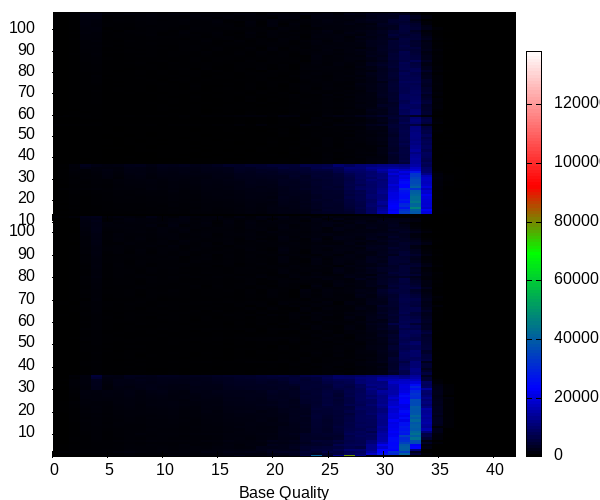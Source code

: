 
            set terminal png size 600,500 truecolor
            set output "NA20538-plots/quals-hm.png"
            unset key
            unset colorbox
            set palette defined (0 0 0 0, 1 0 0 1, 3 0 1 0, 4 1 0 0, 6 1 1 1)
            set cbrange [0:138027]
            set yrange  [0:108]
            set xrange  [0:42]
            set view map
            set multiplot
            set rmargin 0
            set lmargin 0
            set tmargin 0
            set bmargin 0
             set origin 0,0.46
 set size 0.95,0.6
            set obj 1 rectangle behind from first 0,0 to first 42,108
            set obj 1 fillstyle solid 1.0 fillcolor rgbcolor "black"
            set ylabel "Cycle (fwd reads)" offset character -1,0
            unset ytics
            set ytics ("10" 10,"20" 20,"30" 30,"40" 40,"50" 50,"60" 60,"70" 70,"80" 80,"90" 90,"100" 100)
            unset xtics
            set title "NA20538.sorted.bam.bchk" noenhanced
            splot '-' matrix with image
        	0	0	0	0	2	3	10	17	0	0	32	68	71	39	54	143	324	743	731	943	495	731	1376	2456	2292	3496	3038	3975	12869	1931	138027	462	75	0	0	8	0	0	0	0	0	0
	0	0	1	0	4	6	8	17	17	57	84	145	199	226	312	444	708	701	1035	1054	1315	1588	1750	2801	2967	3519	4904	7605	14425	21636	41927	38855	24581	1472	41	6	1	0	0	0	0	0
	0	0	1	1	6	9	13	16	32	55	90	122	192	252	268	440	706	726	947	1063	1339	1362	1811	2512	3406	3119	2934	4973	10153	17190	22196	40589	39470	18137	227	54	0	0	0	0	0	0
	0	0	1	3	6	5	16	14	20	75	75	116	171	214	273	457	620	681	886	1107	1160	1437	1601	2476	3121	2948	2974	5142	8443	13158	23636	30889	46557	25571	388	148	3	19	0	0	0	0
	0	9	10	16	10	8	23	36	35	68	109	143	241	274	335	556	719	807	1065	1193	1428	1397	1653	2629	2989	3050	3334	5425	8657	14062	23349	25421	43084	24170	7867	146	63	28	1	0	1	0
	0	2	0	5	1	8	12	19	29	41	81	118	167	205	295	377	577	688	881	1026	1214	1419	1423	2274	2727	3011	2825	4983	6123	12731	19572	26964	42283	36787	5242	168	112	20	0	0	1	0
	0	0	0	1	1	0	6	17	23	29	89	118	152	271	243	401	555	619	795	1085	1213	1298	1476	1955	2885	3072	2837	4229	6187	11028	18966	28041	38355	38302	9681	100	125	109	90	26	31	0
	0	0	0	2	1	0	12	14	15	19	73	99	136	239	254	330	497	685	671	1070	1208	1347	1430	1810	2669	2919	3318	3221	6232	9592	18925	24788	33908	41303	17302	118	136	43	22	2	1	0
	0	1	0	1	3	1	8	21	29	34	82	121	132	201	285	320	528	620	701	1178	1193	1269	1611	2040	2783	2969	3316	4447	6960	11280	19744	26295	39060	35816	10977	147	94	83	24	8	29	0
	0	0	0	1	1	0	1	16	21	42	69	117	176	224	325	315	448	634	792	913	1290	1542	1508	1822	2979	3128	3368	4517	6364	10791	16739	25899	35233	38079	16695	117	143	80	21	1	0	0
	0	0	0	1	3	0	4	17	25	30	47	141	168	178	360	331	497	573	858	906	1218	1783	1534	1804	3121	3148	2976	4534	6357	8826	16563	24960	32949	42080	17910	179	95	141	70	24	0	0
	0	0	0	2	0	1	5	14	31	45	87	91	149	206	286	470	416	667	884	763	1321	1729	1511	1729	3245	3097	3371	4569	6347	9031	16024	24383	35777	39595	18164	115	115	115	38	18	0	0
	0	38	147	114	275	279	308	373	376	332	420	522	418	523	671	662	680	836	987	888	1193	1538	1557	1549	3030	2889	3083	4172	6212	8149	13650	23192	31360	45091	18515	106	114	86	52	19	5	0
	0	30	173	128	273	306	358	410	368	392	420	573	414	565	723	610	723	921	1056	890	1321	1655	1642	1732	2888	3125	3396	4152	6076	9154	14077	23745	30867	43240	17664	122	119	77	26	0	0	0
	0	55	215	178	244	293	346	392	409	431	442	575	424	608	693	629	733	899	1139	918	1385	1636	1617	1765	2906	3281	3406	3892	5984	8973	14922	22863	33206	38628	19897	233	126	51	14	2	1	0
	0	45	183	162	246	320	387	419	401	468	417	638	458	600	787	660	709	926	1115	985	1340	1668	1603	1935	2401	3566	3447	4362	5985	8772	13833	21626	31571	39974	21887	295	167	34	17	0	2	0
	0	47	232	153	306	319	410	417	460	476	538	572	499	532	827	746	772	979	1199	1024	1419	1567	1808	2054	3006	3286	3424	4766	6569	8924	13113	22663	26233	46665	17796	292	142	115	47	12	2	0
	0	62	225	195	270	334	474	414	458	551	494	739	532	648	836	769	885	937	1269	1068	1371	1792	1829	2296	2956	3634	3390	5016	6044	9739	11294	22890	30153	41166	19171	256	64	50	55	68	17	0
	0	38	258	164	318	391	435	470	482	505	548	731	506	633	779	816	888	978	1264	1111	1279	1988	1934	2037	2866	3565	3551	5235	6338	9458	13054	22407	29249	40912	18668	274	98	82	53	24	24	0
	0	64	276	174	316	369	538	501	547	541	628	644	637	750	864	831	923	1078	1244	1299	1193	2072	1838	2360	3031	3504	3715	5396	6447	8785	13368	21859	25044	44174	18904	223	88	119	55	12	0	0
	0	70	275	219	368	412	502	555	541	608	649	782	625	665	934	1031	993	1150	1328	1375	1508	2142	1982	2178	3493	3383	3992	5428	6902	8682	11689	21148	26804	42344	19103	288	104	99	43	13	4	0
	0	64	259	212	378	464	540	616	554	637	644	822	739	679	971	1066	1135	1245	1495	1414	1304	2373	2041	2224	3091	3723	3597	6175	6947	9629	11280	20499	24642	42423	19798	418	112	79	63	44	15	0
	0	74	294	265	383	454	620	575	592	680	683	842	727	699	1040	1199	1057	1243	1546	1566	1489	2100	2340	2279	3194	3700	3728	5536	6672	9885	11215	20171	24804	41061	21093	382	125	88	9	1	0	0
	0	96	320	242	477	454	628	599	706	681	728	912	703	815	1104	1153	1129	1311	1505	1496	1483	2241	2386	2445	3578	3759	3912	6110	7174	8980	12551	20330	25481	39902	18362	482	102	56	18	0	0	0
	0	98	378	281	492	511	662	660	733	778	733	1078	763	831	1204	1168	1196	1329	1599	1689	1612	2176	2391	2555	3516	3681	3899	5838	6702	9245	12189	19153	26427	39365	18916	262	54	82	44	52	69	0
	0	383	421	513	752	568	783	826	763	1054	873	1032	822	1022	1281	1134	1366	1664	1639	1807	1747	2262	2652	3202	3569	4150	4448	6517	8649	9465	11604	18616	29485	31893	16454	818	129	31	16	0	1	0
	0	100	355	354	516	446	743	809	872	978	826	1038	875	952	1277	1277	1254	1621	1936	1649	1869	2292	2518	2803	3492	4300	3846	6234	8267	9067	10848	17868	23043	39517	19586	704	131	94	32	22	0	0
	0	129	365	433	563	489	738	894	909	993	897	1088	893	1041	1337	1293	1452	1598	1963	1941	1919	2682	2702	2909	3822	4045	4428	6676	7158	9129	10927	19531	23014	37253	17709	965	301	93	58	45	29	0
	0	148	486	390	636	533	831	975	959	1082	947	1126	958	1194	1442	1398	1513	1661	2161	1961	2034	2805	2589	3079	3856	4120	4592	6374	8225	9346	10821	17349	24653	36074	16936	918	137	61	25	5	11	0
	0	206	443	470	664	516	927	956	1061	1148	999	1271	1054	1152	1468	1464	1696	1851	2151	2054	2261	2889	2796	3309	3604	4090	4600	6037	7880	10551	10185	17578	22034	36022	17519	1016	325	40	41	50	33	0
	0	147	354	588	677	1112	572	1141	1294	925	1212	1238	1232	1207	1273	1661	1543	2189	2260	2319	2504	2619	3264	3201	4191	4415	4767	6207	8517	9000	11501	17731	19767	34589	17470	1223	359	96	33	2	11	0
	0	163	494	510	715	1181	766	1192	1352	1008	1325	1330	1391	1392	1362	1680	1755	2270	2383	2540	2639	2693	3592	3088	4469	4268	5055	6712	8334	10197	10978	16633	20763	32582	16044	1034	388	78	32	5	18	0
	0	195	585	573	807	1264	796	1331	1499	1056	1430	1398	1493	1517	1510	1742	1844	2368	2477	2694	2880	3277	3430	3751	4371	4400	5127	7244	8528	9789	11089	19535	18300	32531	12191	1104	180	70	25	10	0	0
	0	199	620	623	892	1247	871	1497	1424	1227	1493	1479	1709	1482	1842	1818	2087	2828	2542	3153	2873	3663	3621	4214	4602	4697	6538	8505	9080	9847	13275	16980	20555	26582	9719	428	38	57	44	42	18	0
	0	208	817	630	1052	1465	1054	1553	1573	1256	1713	1646	1711	1594	1945	1971	2197	2992	2784	3038	3336	3901	4105	4405	5415	5479	6945	9487	9602	11603	14945	18590	16947	18828	9353	68	67	61	42	20	13	0
	0	54	710	1689	1102	1127	964	1689	1565	1223	1863	1713	1811	1751	1941	2139	2206	3238	2957	3825	3814	4924	4419	4707	6462	7353	7589	10574	10359	12859	13317	14236	13665	17357	8949	49	74	76	45	6	10	0
	0	180	905	2473	1686	1378	1490	2095	2235	1598	2254	2189	2552	2101	2227	2828	3710	3426	4116	4056	4804	4801	4667	6552	6329	6683	9771	8309	10124	10757	11857	12252	11684	14891	7245	81	46	36	16	2	5	0
	0	7	9	39	38	32	22	40	30	38	40	48	18	42	61	61	29	56	68	117	32	157	87	215	248	579	269	499	483	984	1409	3315	5074	13718	8061	86	69	35	7	1	2	0
	0	7	5	46	38	27	35	33	36	40	41	25	31	52	59	62	31	51	84	103	47	153	73	300	240	569	329	600	429	1027	1433	3407	6255	13616	6605	52	41	33	52	18	40	0
	0	4	9	38	51	40	35	24	38	41	34	45	21	47	50	70	38	34	116	82	74	177	74	290	239	671	200	565	525	1154	1266	3353	5380	14063	7064	84	63	36	19	11	0	0
	0	0	13	47	54	35	29	49	36	29	51	57	55	24	45	52	91	60	51	62	130	61	200	157	227	500	353	328	801	1002	1203	3349	5671	13349	7748	34	50	44	20	23	35	0
	0	0	16	60	54	34	31	39	30	36	57	59	42	21	69	28	91	37	58	115	137	62	205	120	231	616	320	539	644	646	1356	3529	5542	13038	8071	30	74	48	27	13	0	0
	0	0	18	52	57	41	28	41	38	20	51	65	48	25	65	68	61	62	69	115	133	41	242	185	263	513	284	406	842	881	1590	4326	5730	11328	8297	61	30	26	6	3	14	0
	0	9	19	50	54	32	41	27	62	50	48	56	55	74	22	122	35	85	36	136	64	96	221	194	316	490	536	475	731	665	1519	3309	5780	13620	6888	47	52	55	27	9	18	0
	0	9	22	58	79	51	54	31	56	41	56	58	48	34	51	61	47	70	64	145	67	70	259	154	459	466	355	644	676	698	1681	3401	5526	12354	8059	44	32	22	59	39	25	0
	0	0	18	59	100	36	44	40	57	34	74	54	57	50	43	81	50	80	69	57	187	85	167	247	241	650	243	643	502	723	980	3712	6130	12379	7984	59	57	68	41	16	8	0
	0	0	24	82	90	53	35	63	57	52	45	52	73	25	72	68	107	31	91	44	178	98	85	388	271	649	260	657	538	1005	1550	3886	6822	11266	7200	42	33	40	37	33	23	0
	0	10	8	77	86	58	37	46	39	60	48	95	51	25	95	64	112	41	92	52	234	110	141	287	277	593	318	717	687	978	1359	3690	5851	11793	7794	55	37	37	24	17	30	0
	0	16	24	85	64	55	36	53	43	62	43	99	51	49	73	41	147	59	103	67	213	91	91	380	276	636	327	557	832	1137	1717	3875	6380	11035	7197	79	58	40	16	2	16	0
	0	7	20	90	97	45	41	53	56	67	63	89	45	62	64	53	126	53	93	106	183	122	124	304	316	591	338	744	787	1296	1733	3866	6640	11372	6341	37	36	18	29	6	12	0
	0	0	31	58	126	40	61	28	74	28	73	68	47	109	39	79	84	81	98	98	96	234	136	240	489	363	480	346	919	983	1467	3262	6403	11581	7729	37	56	45	30	7	0	0
	0	12	18	97	99	55	56	56	62	42	58	67	85	55	63	63	96	142	73	95	53	325	125	234	469	471	487	641	812	1181	1756	3719	6606	11452	6247	144	43	22	24	4	16	0
	0	24	8	88	101	70	44	67	60	78	70	69	112	22	105	77	167	51	131	45	177	240	127	277	383	432	558	364	937	1187	1387	4052	6772	10832	6502	423	44	23	10	7	2	0
	6	16	25	106	132	63	19	67	57	85	80	60	84	30	117	99	144	55	131	81	97	364	92	288	406	471	579	692	753	1601	1534	4031	6211	11309	5949	146	55	34	32	15	9	0
	5	10	25	92	131	79	37	95	99	78	56	73	130	54	134	61	194	57	140	71	301	167	138	438	342	719	497	534	759	1547	1487	4711	6142	11051	5482	142	16	9	13	2	7	0
	294	202	140	236	235	96	179	204	152	240	135	292	268	276	200	379	232	671	284	879	314	385	380	1176	818	447	1082	1206	1337	2411	3172	4710	5846	5620	1587	14	14	11	1	0	0	0
	15	22	27	130	148	74	70	88	73	69	82	116	123	46	80	112	72	181	62	137	94	311	249	215	688	419	595	560	953	1373	1616	3837	7377	9653	5586	792	41	12	6	10	11	0
	26	11	27	132	134	82	63	79	76	46	102	89	126	66	76	94	92	171	64	195	63	253	372	142	542	605	300	843	745	1256	2286	3602	6129	10416	6204	487	43	32	15	13	26	0
	20	13	45	139	159	74	55	103	84	91	89	82	140	77	129	89	50	204	64	166	102	375	221	187	703	346	584	675	829	1711	1863	4534	6516	9661	5553	286	37	20	25	11	13	0
	298	300	166	266	225	107	184	260	199	251	238	139	345	165	459	382	539	713	862	936	466	1293	1076	293	388	1067	1607	1267	2264	2782	3757	4042	4714	3102	971	2	0	0	0	0	0	0
	23	0	62	141	185	58	94	91	80	101	101	138	78	149	88	159	134	56	239	80	248	174	434	307	397	744	386	727	697	1468	2000	3408	8197	10104	4418	230	32	30	30	13	24	0
	26	2	59	121	192	65	112	103	105	55	132	119	98	184	44	75	174	69	227	146	194	119	344	405	385	632	474	788	752	1697	2155	3798	7777	9824	4408	175	17	18	22	15	18	0
	25	1	42	138	192	63	108	92	92	66	146	125	86	154	25	119	197	114	217	150	176	161	335	411	434	589	562	851	735	2091	2025	3691	7707	9675	4006	422	34	27	12	23	6	0
	34	0	52	157	200	87	104	86	89	55	153	153	64	142	79	143	136	176	197	155	212	227	325	395	463	544	477	561	1072	1545	2428	3794	8733	8243	3990	826	13	14	1	0	0	0
	33	0	47	183	190	90	89	110	116	71	148	122	119	149	112	109	166	192	205	126	216	218	401	340	476	601	549	744	1232	1270	3222	3425	8377	8359	3498	763	15	17	7	8	10	0
	30	1	61	140	232	69	87	95	123	149	75	141	133	83	174	74	130	222	99	262	130	185	307	525	351	616	521	732	889	1386	2146	3181	7386	9553	5245	558	24	8	2	0	0	0
	33	0	53	162	235	56	90	119	97	105	111	157	92	188	76	125	201	80	319	128	231	169	361	438	412	642	455	633	1192	1288	2333	4029	7066	8928	4766	715	20	15	4	1	0	0
	38	0	54	189	255	89	105	108	110	104	151	172	94	214	90	113	224	89	290	109	277	148	354	411	439	725	479	818	1072	1350	2159	3863	7995	8588	3999	770	41	22	3	8	6	0
	31	2	67	178	285	114	120	124	77	105	198	131	88	247	90	155	195	63	319	142	202	268	486	327	481	669	696	580	1193	1327	2676	4055	8129	8525	3513	248	7	7	5	0	0	0
	35	1	73	200	262	105	124	95	123	116	187	191	85	186	104	199	184	180	202	184	280	231	531	394	352	914	491	902	1069	1409	3007	3877	8146	8037	2972	621	26	10	11	8	1	0
	29	0	72	159	311	75	106	136	116	140	105	168	172	100	165	127	150	240	98	364	154	333	133	433	646	426	696	611	963	1379	2738	3839	7104	8408	4573	827	10	11	8	0	0	0
	50	1	87	192	338	69	153	110	161	119	169	184	147	187	85	167	206	158	217	256	233	159	299	570	586	564	507	781	839	1856	2640	4429	7048	8188	3835	485	15	21	13	1	0	0
	48	0	63	272	302	97	144	140	146	116	204	186	124	271	85	172	252	168	330	119	289	142	404	607	380	809	668	580	1122	1736	2570	4323	7111	7711	3801	614	11	4	2	2	0	0
	49	0	77	262	303	116	132	142	164	133	195	169	113	318	91	120	212	181	357	154	323	94	485	636	543	681	541	734	1304	1795	2667	4516	7406	7474	2983	589	24	18	10	4	10	0
	54	1	66	301	321	117	162	140	178	162	226	166	115	295	140	182	256	138	340	149	317	224	465	515	554	842	507	524	1495	1721	2712	4444	7273	6971	3221	781	24	19	5	2	0	0
	55	0	57	249	426	123	105	155	189	151	165	128	214	201	198	217	149	157	282	214	330	361	146	469	595	762	635	502	1005	1522	1861	4246	8011	7883	3708	619	19	9	5	2	0	0
	57	1	97	232	411	121	156	154	200	230	97	236	240	183	226	161	147	298	256	361	248	303	194	558	719	578	911	770	968	1659	3169	3833	7027	7098	3587	603	7	9	9	10	1	0
	60	1	90	278	417	140	146	157	272	176	137	202	233	212	179	277	283	197	289	344	210	298	252	730	609	534	825	677	1328	1639	2928	4227	7326	7232	2563	641	11	1	2	2	0	0
	63	0	90	264	504	117	184	189	220	177	224	261	171	297	118	230	305	157	277	353	356	208	412	715	658	436	805	1007	929	1874	2948	4480	7036	6791	2576	658	24	10	1	0	0	0
	62	1	98	294	389	181	204	161	230	183	228	220	234	282	207	173	259	176	375	345	328	266	290	601	814	638	775	751	1327	2186	2893	4409	7695	6436	2122	273	10	6	3	0	0	0
	66	0	50	326	428	215	100	190	228	169	258	155	241	290	164	364	185	341	296	115	484	331	284	516	635	747	714	853	1164	1130	2737	3959	6253	7694	3666	693	67	10	7	0	0	0
	64	2	127	332	447	158	220	135	204	261	211	256	332	121	475	142	162	383	176	514	187	444	193	706	783	851	781	765	993	1813	2509	3953	7112	7293	2544	463	11	2	0	0	0	0
	67	0	120	344	469	163	223	189	202	240	208	278	315	226	372	187	185	372	333	455	251	421	180	675	703	904	852	560	1428	1608	2894	4742	6943	5997	2411	569	16	18	4	1	0	0
	65	1	115	400	495	190	210	217	263	267	164	287	310	231	351	283	215	320	352	413	284	498	186	654	810	637	1122	747	1090	2487	3483	4396	6879	5739	1620	324	17	3	0	0	0	0
	67	2	117	376	522	221	188	227	318	221	210	355	241	311	327	294	233	320	331	440	426	383	317	572	972	637	1049	788	1185	2409	3035	4288	7373	5347	1695	291	31	5	1	0	0	0
	68	0	86	492	542	145	184	210	240	283	319	179	268	325	187	351	314	212	482	203	460	472	461	174	909	727	855	1061	850	1544	2259	4173	5967	7627	3115	336	42	3	0	0	0	0
	69	0	89	464	572	258	142	277	304	279	258	290	295	355	311	327	321	239	384	377	457	459	340	335	1065	693	772	1200	1221	1816	2722	4690	6412	5634	2170	494	29	5	0	0	0	0
	72	0	89	482	666	193	195	303	317	331	229	373	306	306	337	279	328	363	241	496	476	510	289	303	1140	655	899	1116	1013	2459	2244	4496	6420	5392	2298	504	5	0	0	0	0	0
	72	0	148	437	685	219	222	277	279	318	303	400	337	236	435	242	241	538	261	514	349	526	306	610	1013	952	720	969	1387	2003	2584	4697	6600	5004	1813	397	24	7	0	0	0	0
	81	2	84	529	675	246	239	374	316	328	255	362	317	275	551	242	238	481	273	630	347	537	359	667	941	991	908	1185	1253	2164	2708	4137	6837	4678	1560	348	7	0	0	0	0	0
	322	0	109	578	658	177	221	317	270	386	307	311	437	406	266	498	261	393	467	287	794	394	580	701	737	1200	707	1139	1710	1793	3053	3954	4987	4486	2455	734	30	0	0	0	0	0
	79	2	109	598	662	195	299	306	338	335	394	267	439	427	320	521	294	296	604	147	868	297	673	481	863	997	1182	1188	823	1746	2873	4297	5428	5373	2019	331	46	4	4	0	0	0
	114	0	135	599	727	323	152	402	367	403	281	248	466	425	360	389	392	325	393	350	634	527	518	581	803	1097	980	1059	1249	2291	2868	4362	5940	4051	2002	280	32	0	0	0	0	0
	107	0	114	657	670	275	271	377	397	410	321	368	462	361	466	312	415	429	342	523	666	653	374	539	1067	864	1012	1128	1281	2256	2655	4345	5238	4255	2070	364	71	10	0	0	0	0
	119	0	119	675	835	256	218	417	333	387	367	343	468	398	647	313	296	624	296	563	484	693	317	745	1128	691	1238	946	1569	2367	2740	4520	5421	3895	1494	201	2	0	0	0	0	0
	117	0	157	776	730	308	293	316	387	421	338	366	237	472	548	316	570	337	393	501	339	807	653	460	887	879	1191	945	1264	1925	2639	2793	5612	4992	2648	447	47	10	4	0	0	0
	122	0	125	798	793	254	379	323	383	467	411	416	470	485	260	541	506	253	696	285	743	586	729	239	1142	1091	1289	605	1895	1580	2513	4146	4728	4570	2043	242	17	0	0	0	0	0
	129	0	126	834	855	248	343	380	457	605	297	339	576	533	364	665	314	385	614	440	777	600	565	347	1100	1055	1179	1153	901	2060	2275	5109	4150	4723	1468	156	3	0	0	0	0	0
	122	0	138	957	800	270	346	414	503	571	306	379	705	386	417	683	375	204	867	342	798	573	691	560	885	1258	853	1617	1293	1889	2739	3933	4862	3993	1237	144	15	0	0	0	0	0
	133	0	119	916	964	349	225	519	483	500	457	289	637	523	518	557	375	365	617	569	827	715	477	502	1031	1530	826	1207	1644	1999	2748	4158	5260	3108	766	164	48	0	0	0	0	0
	135	0	156	963	1090	206	338	250	472	535	563	457	343	662	585	468	520	513	504	556	395	937	753	493	650	981	1112	1216	1366	1491	2185	2783	5269	4570	2078	500	28	2	0	0	0	0
	132	0	149	1077	925	408	351	354	581	485	565	539	382	579	524	638	665	274	854	351	1088	425	849	240	1155	1015	1045	1061	1240	1779	2673	2717	5215	4027	1711	36	11	5	0	0	0	0
	141	0	140	1151	900	450	401	366	570	629	525	565	607	521	547	719	505	318	913	251	1130	308	961	573	960	1200	1128	1600	1119	1263	2959	3540	4584	3853	728	0	0	0	0	0	0	0
	150	0	147	1197	979	356	437	447	507	618	561	559	653	533	540	883	392	217	1024	263	1097	539	712	624	1007	1312	1110	1381	1736	2025	2285	4091	4124	2903	702	12	1	1	0	0	0	0
	144	0	158	1170	1000	401	497	484	621	668	416	580	678	580	628	782	378	633	716	410	1068	765	563	717	1022	1420	1178	962	1835	2405	2425	4035	4785	1898	99	3	1	0	0	0	0	0
	151	0	159	1244	1314	268	383	393	593	638	603	474	431	749	790	403	834	481	682	702	205	1122	1029	203	1260	1061	1003	1230	1463	1943	2526	2818	5002	2880	1086	2	0	0	0	0	0	0
	152	0	216	1349	1299	261	507	342	562	855	553	537	400	896	562	756	781	514	745	611	535	992	947	220	1257	1220	1075	1144	1098	2081	2573	2430	4992	2659	1000	4	0	0	0	0	0	0
	148	151	173	1627	1595	752	516	881	684	824	557	902	818	723	790	605	513	1016	958	330	1109	1026	775	1199	1049	1338	704	1898	1518	2320	2236	2821	2425	1115	28	0	1	0	0	0	0	0

end

                set origin 0,0.03
                set size 0.95,0.6
                set ylabel "Cycle (rev reads)" offset character -1,0
                set xlabel "Base Quality"
                unset title
                unset ytics
                set ytics ("10" 10,"20" 20,"30" 30,"40" 40,"50" 50,"60" 60,"70" 70,"80" 80,"90" 90,"100" 100)
                set xrange  [0:42]
                set xtics
                set colorbox vertical user origin first (42+1),0 size screen 0.025,0.812
                set cblabel "Number of bases"
                splot '-' matrix with image
            	0	0	0	0	219	759	532	703	551	536	347	1212	875	730	729	940	1164	2260	1247	1519	2203	1327	2378	5604	40500	3664	12649	78615	11635	58	0	0	0	0	0	0	0	0	0	0	0	0
	0	18	188	297	378	252	394	556	344	564	561	640	728	603	734	847	1131	991	1088	1109	1682	1854	2474	4069	2837	4186	5632	8038	9136	17828	26783	30096	40567	5528	822	1	0	0	0	0	0	0
	0	490	468	639	717	698	1043	1249	971	854	1025	967	1056	939	1553	1352	1852	1714	2064	1729	2833	3264	3088	4877	4245	6414	5693	7255	8305	14498	23251	31587	33646	2613	4	0	3	0	0	0	0	0
	0	83	234	439	459	566	569	768	693	759	938	729	886	940	955	1202	1338	1262	1365	2021	2494	2286	2231	3794	5187	5170	6801	9584	9598	12830	23199	22981	39660	10909	26	0	0	0	0	0	0	0
	0	55	253	388	481	491	580	705	687	731	839	689	804	900	821	1098	1197	1013	1081	1953	1858	2071	2813	3962	4488	4897	5385	6646	6092	12432	18675	24225	39753	23227	1666	0	0	0	0	0	0	0
	0	49	255	365	470	493	583	677	626	777	727	671	898	673	755	903	1269	939	1225	1167	2402	2112	2509	3336	3577	3748	6941	7551	7898	12656	21485	23882	38649	21937	747	4	0	0	0	0	0	0
	0	22	207	342	464	410	462	587	549	674	649	613	657	680	653	848	1121	1066	1143	1169	1609	1749	1956	2676	3626	4154	4562	6769	7147	10425	17184	23769	34571	36242	3330	843	28	0	0	0	0	0
	0	32	278	370	561	470	597	741	684	860	804	773	834	690	1009	977	1422	1194	1157	1437	2331	2008	2390	3261	4642	4362	5617	6521	7244	10300	15095	24667	31677	36788	1163	0	0	0	0	0	0	0
	0	22	235	357	599	386	489	637	542	681	733	621	630	736	678	801	1043	1130	962	1300	1471	1897	1927	3304	3444	3342	4076	6948	7489	8380	14935	24218	30231	43331	4476	868	37	0	0	0	0	0
	0	21	222	390	633	339	570	611	631	675	685	695	544	748	751	771	1071	1121	1093	1239	1348	1981	2091	3205	3601	3798	3803	6493	8203	7906	14460	21966	34058	39701	6666	819	47	0	0	0	0	0
	0	35	169	486	623	342	536	635	861	731	799	827	762	863	976	950	1131	1169	1269	1399	1491	2041	2398	3420	3793	4093	4333	7669	7577	8708	14782	21458	26382	43025	6092	1078	53	0	0	0	0	0
	0	26	208	460	635	386	583	623	650	751	724	719	647	765	829	828	972	1170	1246	1296	1267	2069	1954	2391	4055	3489	4612	6841	8035	6639	13579	22517	27951	41223	10594	2178	44	0	0	0	0	0
	0	22	191	569	624	461	585	666	611	789	740	732	611	710	877	939	1063	1112	1364	1219	1367	1960	2041	2449	3972	3450	4856	6522	7067	8379	12586	21646	26182	38846	15387	2275	36	49	1	0	0	0
	0	16	215	555	624	514	635	663	630	753	770	829	659	799	945	905	1064	1310	1394	1259	1273	1946	2127	2748	4121	3568	5349	6266	7676	7418	13641	21036	27188	39711	13179	532	638	0	0	0	0	0
	0	21	221	571	689	519	682	650	607	813	806	797	735	735	866	1010	1162	1214	1420	1371	1562	1634	2123	2552	4262	3750	4752	6165	7978	8041	12243	21219	25302	39594	13719	2571	598	0	2	0	0	0
	0	40	224	497	732	487	679	714	730	827	826	919	734	738	981	958	1176	1240	1410	1365	1503	1712	2272	2748	4246	3701	4638	6431	7357	7906	12054	20441	25744	38332	14980	2973	639	2	0	0	0	0
	0	23	257	603	683	576	649	796	745	807	839	933	767	715	1000	1052	1263	1342	1394	1586	1378	1978	2442	2559	4298	3644	4709	5946	7842	8056	12055	22232	20727	41336	14232	2846	607	39	0	0	0	0
	0	34	268	571	727	565	731	844	716	860	908	1024	741	784	1098	1061	1336	1396	1482	1548	1466	1887	2536	2473	4572	3864	4885	6104	7891	8491	12481	19458	24550	38855	13349	2790	607	3	0	0	0	0
	0	41	266	591	837	616	715	870	830	803	923	1030	791	871	1122	1088	1375	1523	1430	1568	1687	1917	2424	2970	4685	3984	4585	5860	7875	8150	12612	19777	21185	41009	14313	2083	550	0	0	0	0	0
	0	29	267	637	751	568	816	916	875	904	1004	1078	811	942	1164	1179	1392	1536	1532	1609	1715	1953	2556	2457	4470	4359	4907	5178	7698	9352	12170	20005	22591	38317	13546	3097	575	0	0	0	0	0
	0	49	300	694	871	602	793	932	890	1004	998	1122	831	933	1386	1124	1499	1692	1789	1434	1749	2277	2400	2597	4234	4444	4746	6313	7526	8634	10982	18778	24881	38046	13195	2644	567	0	0	0	0	0
	0	71	309	658	819	663	863	1031	911	1014	1110	1128	888	1014	1292	1244	1584	1610	1741	1861	1734	2266	2542	2707	4664	4406	5046	5593	8505	8595	10826	18399	21282	38520	14645	2856	559	0	0	0	0	0
	0	59	371	758	902	646	878	1107	888	1052	1146	1231	980	1017	1312	1263	1649	1707	1761	1854	2007	2635	2282	3013	4312	4822	4954	5295	8154	8650	12157	20006	20274	39095	11301	2845	572	0	1	0	0	0
	0	66	394	831	854	766	1006	1183	881	1236	1227	1320	1197	1210	1364	1453	1847	1863	1925	2149	2433	2668	2508	3098	4200	5660	4767	6920	7338	9817	13300	18044	20477	36099	9788	2470	597	0	0	0	0	0
	0	71	412	867	857	751	1094	1129	1004	1131	1267	1336	1069	1130	1394	1384	1824	1923	1944	1987	2182	2651	2346	3689	4017	5195	4622	5952	7800	8712	12090	17917	22609	36245	11148	2662	545	0	0	0	0	0
	0	26	260	943	1063	1025	1072	1165	1081	1216	1295	1208	1005	1426	1485	1448	1961	1994	2126	1985	2486	2780	2274	3665	4229	5325	4322	5978	8223	8743	12387	16378	22725	36493	10117	2470	577	0	0	0	0	0
	0	25	285	1065	1054	1059	1052	1283	1049	1243	1387	1158	1250	1321	1634	1563	1911	1929	2189	2098	2773	2648	2671	3948	4142	5170	4901	5971	8160	10336	12007	18456	22019	30296	11826	2071	1006	0	0	0	0	0
	0	31	344	1101	1097	1281	1129	1457	1101	1322	1485	1135	1235	1424	1740	1689	2114	2146	2249	2221	2751	2644	3009	4140	4249	5447	4114	6769	8073	9070	11863	16725	24781	30955	10260	1803	0	0	0	2	0	0
	0	21	380	1187	1108	1223	1153	1560	1157	1445	1599	1232	1199	1540	1750	1889	2095	2204	2213	2256	2990	2706	2945	3787	4425	5554	4324	6336	8147	10383	13207	15138	21945	31853	9190	2308	507	0	0	0	0	0
	0	27	489	1180	1186	1367	1233	1499	1185	1583	1773	1310	1130	1786	1708	2050	2126	2200	2202	2453	3253	2761	3013	4102	4322	5340	4880	6685	7794	10517	14047	15126	20109	29813	9873	2319	515	0	0	0	0	0
	0	45	462	866	2203	785	1386	1416	1497	1991	1673	1537	1558	1904	1918	1837	2461	2545	2785	2913	2778	3215	2698	4487	4282	4977	5822	6361	7664	11876	10397	15146	19691	25415	13730	2100	535	0	0	0	0	0
	0	32	528	911	2174	850	1438	1300	1698	1914	1651	1527	1662	1821	1879	1887	2451	2617	2744	2838	2911	3163	3001	4506	4532	4700	6487	5879	8455	10218	12025	15267	20070	28713	8637	2009	461	0	0	0	0	0
	0	48	626	997	2329	868	1711	1521	1670	1896	1809	1637	1542	2054	2006	2011	2614	2871	2890	2886	3183	3152	3642	4392	4618	5024	6861	6361	8115	11868	11607	15598	19663	24879	7908	1653	446	0	0	0	0	0
	0	34	596	1125	2366	1041	1692	1753	1919	1717	2015	1861	1885	2163	2104	2321	2808	2999	3002	3329	2993	3447	4404	4424	4458	5880	6469	7096	10213	10968	11069	17632	18305	19611	8555	702	0	0	0	0	0	0
	0	135	598	1104	2513	1250	1780	1757	2122	1903	2036	2025	1899	2074	2240	2596	2759	3119	3166	3574	3454	4050	4742	4188	4977	6537	7360	7596	9935	11269	14611	16043	17410	16943	4618	571	1	1	0	0	0	0
	0	18	346	1083	4356	1371	1431	2220	1845	1933	2130	2235	2163	2137	2249	2821	2911	3394	3728	3944	4370	4134	4895	4707	5076	7248	9105	9003	10825	11277	13715	14100	12768	14762	4578	78	0	0	0	0	0	0
	0	25	654	1132	5186	1820	1588	2513	2397	2166	2805	2701	2449	2724	2826	3229	3623	3709	3694	4390	4855	5339	4609	6129	6550	6794	8944	8602	9247	10393	11164	12680	11638	13771	2610	0	0	0	0	0	0	0
	0	0	26	182	357	191	135	185	198	140	128	231	111	135	139	129	106	180	131	149	199	197	345	292	359	640	608	303	724	1006	1469	3304	6600	11056	5670	94	0	0	0	0	0	0
	0	0	27	195	379	165	147	201	232	114	128	174	111	127	135	137	158	158	122	163	247	194	347	306	377	671	312	558	771	932	1555	4210	6679	11719	3968	0	0	0	0	0	0	0
	0	0	24	198	345	224	141	178	188	130	123	219	110	152	187	123	181	150	198	229	162	140	398	260	439	623	650	280	729	1029	1378	3809	8258	11795	2669	0	0	0	0	0	0	0
	14	0	24	157	398	183	142	236	187	143	191	210	144	150	214	104	185	161	216	176	243	175	309	346	300	744	326	586	661	963	1796	3691	7920	10209	4215	0	0	0	0	0	0	0
	25	0	21	226	371	223	143	200	226	158	140	217	153	165	188	151	162	169	205	163	241	198	410	254	500	637	733	496	995	1149	1286	3634	7307	10173	4400	0	0	0	0	0	0	0
	0	24	21	275	435	205	169	290	214	209	208	246	200	228	332	156	237	245	479	407	424	435	326	572	276	579	757	636	998	1442	2243	3924	5839	10386	2302	0	0	0	0	0	0	0
	0	0	13	225	385	174	130	192	234	150	167	203	184	167	147	164	111	232	252	210	91	348	205	467	290	560	512	703	497	1013	1884	4243	7483	8257	5826	0	0	0	0	0	0	0
	0	0	25	200	371	201	159	246	191	166	223	202	122	159	193	130	132	215	169	217	195	291	171	511	386	516	495	466	866	1209	1821	4418	8039	7894	5025	95	0	0	0	0	0	0
	0	0	23	199	392	192	140	229	109	271	153	158	202	89	187	210	130	161	130	217	216	234	242	202	514	391	788	456	848	882	1926	3206	8189	9253	5180	0	0	0	0	0	0	0
	0	0	26	220	412	187	184	239	219	137	191	235	158	106	258	143	128	197	100	242	228	194	233	249	695	487	655	447	957	1096	2042	3227	8608	9211	3911	97	0	0	0	0	0	0
	0	0	31	236	399	261	131	232	243	174	157	216	168	161	180	189	119	217	122	265	221	255	238	459	501	406	849	351	948	1155	2270	3736	7713	9543	3573	0	0	0	0	0	0	0
	0	0	23	240	405	208	210	175	222	182	192	207	158	162	209	164	133	242	234	202	174	411	194	459	473	502	685	583	926	1641	2028	4430	6869	7580	5147	49	0	0	0	0	0	0
	0	0	32	240	388	230	162	241	258	153	203	212	204	152	178	178	166	222	188	294	125	409	166	453	578	422	742	617	799	1655	1988	4294	7200	7697	4873	0	0	0	0	0	0	0
	0	0	34	230	422	164	215	225	210	176	179	230	194	137	160	226	97	256	164	234	296	176	269	314	535	501	449	769	534	1354	1679	3237	8095	9279	4633	46	0	0	0	0	0	0
	0	0	26	218	458	231	142	270	181	206	209	266	182	84	257	163	166	250	178	260	257	154	406	287	664	363	710	613	691	1414	1965	3789	7224	9059	4376	0	0	0	0	0	0	0
	0	39	37	364	452	269	254	245	281	275	178	264	230	259	286	347	150	287	433	555	505	370	671	465	500	756	618	522	1081	1306	2096	4153	6812	6323	4272	64	0	0	0	0	0	0
	0	39	70	344	493	293	280	199	252	309	203	284	185	261	308	345	278	324	417	463	563	602	508	355	469	885	629	248	1162	1629	1929	3585	7345	6248	4215	0	0	0	0	0	0	0
	0	0	28	273	446	238	199	225	216	174	266	219	188	184	191	257	155	241	139	305	241	271	366	377	726	519	881	415	1087	1394	2661	3925	8054	7077	3721	60	0	0	0	0	0	0
	0	0	39	239	475	179	243	188	203	267	214	208	195	215	168	235	194	177	222	191	385	211	171	490	418	653	295	897	900	1432	2154	2999	7618	7655	5540	49	0	0	0	0	0	0
	0	0	34	267	487	202	213	260	168	238	204	234	168	126	243	207	212	125	317	90	389	269	211	520	448	777	351	778	1054	1671	2059	3222	7581	7895	4531	168	0	0	0	0	0	0
	0	33	36	468	507	229	222	261	277	309	346	241	278	245	355	359	281	351	477	222	558	528	536	240	879	520	479	1254	822	1774	2860	4013	6444	6209	3068	38	0	0	0	0	0	0
	0	0	39	273	526	286	170	238	222	215	253	267	226	190	201	279	200	271	158	233	387	180	488	336	904	499	394	1196	820	1764	2476	4073	7831	6819	3265	40	0	0	0	0	0	0
	41	30	0	289	570	311	221	222	321	250	267	267	168	239	276	288	115	385	169	433	222	485	376	749	537	614	717	846	951	2292	2776	6288	6881	4383	2718	22	0	0	0	0	0	0
	45	0	39	347	533	262	243	246	279	307	222	290	257	171	238	283	187	328	270	320	327	269	506	427	368	932	603	632	1232	1594	2109	3737	7402	7144	3570	0	0	0	0	0	0	0
	38	0	36	306	549	250	241	339	236	286	301	356	264	93	344	256	302	243	281	369	367	283	516	409	865	518	553	1031	843	2137	1817	4187	6827	6786	3325	165	0	0	0	0	0	0
	40	0	45	295	577	338	179	346	307	193	350	342	230	172	324	207	293	338	208	452	378	280	679	371	917	583	419	1404	943	2037	2870	3798	6857	5863	2881	203	0	0	0	0	0	0
	4	54	0	393	573	312	266	346	394	319	283	334	268	247	313	300	411	339	442	244	743	422	799	678	812	1029	519	934	1404	1900	2564	4390	5995	5037	2444	207	0	0	0	0	0	0
	32	0	41	375	595	312	200	374	281	239	336	316	334	234	241	282	297	335	170	521	291	308	693	276	1085	689	648	1256	1340	1730	3356	3863	7225	4829	2466	149	0	0	0	0	0	0
	35	0	50	253	723	189	313	276	283	348	328	248	284	337	174	433	220	283	310	331	402	344	301	678	533	756	548	690	1040	1457	2591	3917	6711	6465	3586	282	0	0	0	0	0	0
	35	0	49	369	614	293	304	383	225	360	271	335	292	244	349	233	239	248	502	167	637	307	159	864	485	956	698	696	1680	1363	2814	3485	6501	6724	2713	125	0	0	0	0	0	0
	2	0	52	425	658	336	240	375	359	269	410	322	298	291	309	349	264	476	130	550	372	336	747	462	937	676	765	856	1265	1354	3573	4002	6291	5133	2037	798	0	0	0	0	0	0
	0	52	0	423	634	352	299	408	372	264	402	330	322	358	342	277	303	485	475	539	207	817	441	681	894	1002	268	1315	883	2203	2298	4000	6061	5598	2280	134	0	0	0	0	0	0
	1	50	0	435	672	398	328	353	440	246	397	324	266	356	415	340	411	357	561	443	264	714	624	738	548	1150	267	1316	1051	2099	2041	3944	6506	5629	2019	16	0	0	0	0	0	0
	1	0	65	210	827	203	255	297	399	373	211	313	296	302	292	258	329	233	369	304	401	410	495	351	802	628	852	683	1036	1937	2377	4287	6648	6345	2582	329	19	0	0	0	0	0
	40	0	47	417	694	268	347	324	310	460	311	359	340	309	270	396	265	304	450	343	648	417	186	916	610	1015	800	733	1743	1465	2673	3995	6247	5211	2083	723	0	0	0	0	0	0
	44	0	80	399	705	292	356	408	222	465	334	426	342	259	367	337	329	276	485	361	723	427	213	897	573	1123	758	722	1981	1438	3134	4000	6178	4978	1871	189	27	0	0	0	0	0
	37	0	56	455	696	358	323	441	270	443	417	432	383	250	379	329	354	292	498	248	687	466	209	974	710	1092	844	984	1515	1885	3558	4795	5526	4094	1592	127	0	0	0	0	0	0
	37	0	61	413	722	370	363	419	226	449	350	516	371	277	363	388	415	242	517	245	718	498	194	1143	544	1142	875	1090	1760	1663	3774	5244	5376	3523	1282	149	0	0	0	0	0	0
	41	0	80	328	835	309	378	392	524	325	335	367	404	416	287	456	371	407	251	553	428	529	512	294	896	895	612	1057	1157	1458	2593	4023	5670	5823	2579	134	0	0	0	0	0	0
	30	0	76	333	845	339	405	369	417	414	386	391	362	528	194	579	320	467	352	515	282	753	553	133	1309	412	1315	871	1372	2259	2252	4931	5737	4611	1350	247	10	0	0	0	0	0
	31	0	56	493	786	365	457	463	256	481	448	366	477	340	368	452	335	406	637	260	413	749	575	514	871	513	1467	1129	1336	2102	3363	4387	5122	3962	1556	183	0	0	0	0	0	0
	25	0	73	428	898	330	459	485	312	519	446	467	367	382	398	431	375	375	537	351	369	809	685	750	758	717	1308	935	1340	2118	3204	4064	5605	3584	1493	322	0	0	0	0	0	0
	27	0	77	471	936	287	485	465	327	520	445	545	362	297	453	427	330	452	665	292	625	692	488	920	735	1383	978	834	2480	1644	3068	3936	5953	3050	915	155	0	0	0	0	0	0
	2	0	78	521	1135	342	552	442	649	639	460	636	464	524	482	594	412	611	568	934	593	470	1020	1011	1394	1217	1063	1955	1541	2546	2843	3112	3450	2211	1005	241	2	0	0	0	0	0
	0	0	83	397	1003	349	504	435	527	345	446	450	565	401	337	420	531	341	408	677	399	458	862	629	947	736	758	1599	1455	1121	3160	4011	5117	4514	1478	256	0	0	0	0	0	0
	22	0	87	395	1031	365	518	531	339	555	448	516	391	384	499	442	352	550	550	494	354	957	688	559	1045	509	1439	1132	1722	2254	2354	4859	4663	2915	1353	447	0	0	0	0	0	0
	41	0	64	397	1027	322	538	510	399	635	483	555	422	384	470	472	342	568	546	544	455	968	625	829	723	695	1722	1050	1483	2089	3123	3856	4837	3560	891	94	0	0	0	0	0	0
	27	0	70	477	1072	389	514	496	413	593	508	603	379	388	494	453	378	553	668	427	598	788	785	820	1003	701	1489	1039	1746	2577	3301	3628	4754	2905	633	50	0	0	0	0	0	0
	34	0	96	374	1153	353	587	480	527	394	567	560	512	416	541	272	553	375	565	534	609	576	874	622	826	995	370	1489	1315	1758	2332	3450	4887	4324	1981	418	0	0	0	0	0	0
	35	0	82	476	1098	375	664	354	641	354	564	497	658	412	463	514	624	264	561	703	496	764	674	611	1249	758	1311	923	1579	1815	2805	4240	3562	3858	1546	186	3	0	0	0	0	0
	29	0	76	554	1091	484	543	398	628	506	507	581	405	589	552	460	634	472	589	513	460	1095	625	378	1274	847	1484	1150	1608	2521	2084	4319	4436	2794	788	216	29	0	0	0	0	0
	38	0	95	543	1121	495	582	485	559	545	595	674	348	545	682	360	579	461	650	592	411	1189	583	424	1463	667	1461	1391	1352	2657	2487	4361	4150	2472	592	110	0	0	0	0	0	0
	37	0	76	578	1174	410	560	499	576	622	549	736	269	523	663	399	602	495	711	583	540	1173	654	911	1069	900	1260	1562	1175	2528	2073	4442	3977	2813	532	48	0	0	0	0	0	0
	38	0	85	467	1304	382	474	570	620	565	632	549	696	363	713	288	632	471	697	553	677	624	934	702	523	1232	641	1546	1245	1651	2592	2543	4858	4092	1501	232	27	0	0	0	0	0
	41	0	85	599	1316	411	759	393	715	373	702	514	766	485	585	646	569	448	587	696	517	1141	717	363	1225	1163	1381	985	1648	1502	2470	3564	4564	2868	810	111	0	0	0	0	0	0
	37	0	84	638	1235	634	697	488	779	422	679	754	501	716	551	471	645	461	935	500	398	1401	810	494	1203	835	1499	1478	1431	2299	2295	3223	3618	2668	676	164	0	0	0	0	0	0
	36	0	88	667	1293	634	715	535	636	526	757	785	421	626	676	461	581	630	804	623	449	1229	829	835	1175	960	1318	1426	1109	2572	2415	4141	3524	1758	441	44	0	0	0	0	0	0
	43	0	91	694	1362	576	748	552	595	808	576	949	417	515	773	650	374	683	751	644	694	1003	899	857	1290	1520	1311	1271	1792	2294	2658	2991	3481	1645	206	6	0	0	0	0	0	0
	52	0	0	730	1514	490	482	770	596	663	812	601	788	568	775	341	778	532	726	602	737	809	985	696	1029	796	820	1678	1034	1822	1849	2860	3774	3155	1725	121	8	1	0	0	0	0
	45	0	101	744	1579	425	778	643	732	508	844	503	957	588	549	603	713	491	633	945	594	1114	753	648	1344	916	1189	1457	1605	1342	2405	3438	2859	2646	858	167	3	0	0	0	0	0
	39	0	95	754	1439	514	875	590	861	565	720	904	644	722	634	644	827	407	1029	584	466	1277	871	552	1716	589	1885	1540	1062	2520	2074	2665	3079	2054	444	62	5	10	1	0	0	0
	42	0	90	743	1562	557	852	619	831	664	839	928	562	631	856	547	727	606	922	842	573	1342	739	1045	1277	930	1826	1680	1347	2162	1665	3619	2657	1294	137	6	0	0	0	0	0	0
	42	0	115	882	1526	574	918	713	735	634	859	926	554	754	912	409	774	782	961	645	755	1027	928	937	1272	1663	1162	1509	1675	2033	2506	2685	2556	1200	88	8	0	0	0	0	0	0
	41	0	0	919	1809	426	648	806	906	690	960	694	892	656	777	708	847	605	872	531	1072	924	918	766	1207	803	1012	1321	1470	1501	1866	2180	3265	2533	1035	59	0	0	0	0	0	0
	43	0	0	1068	1894	606	732	857	841	602	958	827	1087	501	725	755	766	631	802	993	502	1062	1021	906	1356	916	1800	1161	1562	1423	1650	3009	2677	1591	391	4	0	0	0	0	0	0
	348	0	0	1092	1855	681	793	862	836	696	1006	1007	906	791	630	776	792	554	1093	876	614	1359	837	875	1487	750	1849	1526	1224	2320	1743	2246	2296	939	60	0	0	0	0	0	0	0
	59	0	131	1301	1770	866	912	775	820	1147	523	1350	513	807	1014	582	884	594	1096	850	789	1282	755	975	1335	1778	1057	1694	1290	1864	1676	2715	1868	644	3	0	0	0	0	0	0	0
	53	0	0	1290	1716	950	747	946	912	827	916	1213	973	710	1135	397	1064	594	1225	798	932	1003	1063	1101	1237	1763	1674	1095	2125	1588	2002	2335	1013	322	0	0	0	0	0	0	0	0
	39	0	0	1398	2042	423	898	1084	877	1010	679	1034	1166	834	875	574	1089	569	1105	623	1050	1036	1016	556	1419	1334	830	1431	1781	1165	2270	2174	1966	1312	59	1	0	0	0	0	0	0
	39	0	0	1565	1761	471	752	1244	952	966	795	1063	1250	661	948	866	910	737	844	1184	577	1299	967	942	1612	786	1861	957	1482	1585	1657	1868	1844	1208	66	0	0	0	0	0	0	0
	633	159	696	1985	2390	947	1292	1022	693	1677	925	634	1369	954	1012	1151	601	1335	822	1493	1350	1725	1024	1470	822	1586	1132	1372	1341	1296	663	122	26	0	0	0	0	0	0	0	0	0

end
